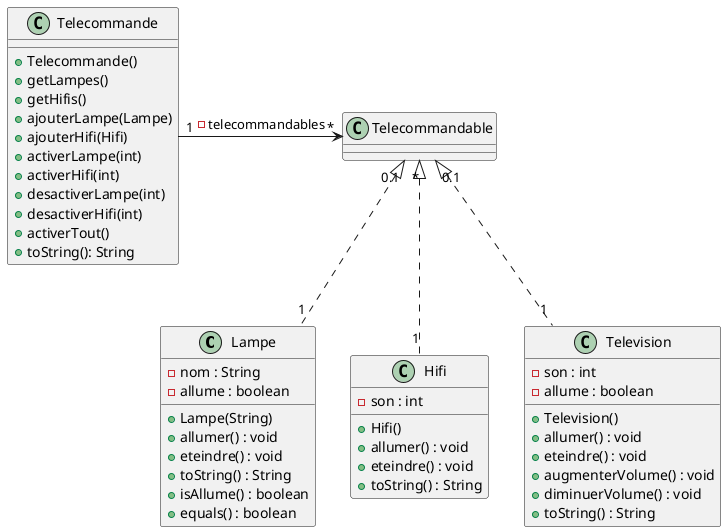 @startuml
'''classes
class Lampe{
-nom : String
-allume : boolean
+Lampe(String)
+allumer() : void
+eteindre() : void
+toString() : String
+isAllume() : boolean
+equals() : boolean
}

class Telecommande{
+ Telecommande()
+ getLampes()
+ getHifis()
+ ajouterLampe(Lampe)
+ ajouterHifi(Hifi)
+ activerLampe(int)
+ activerHifi(int)
+ desactiverLampe(int)
+ desactiverHifi(int)
+ activerTout()
+ toString(): String
}

class Hifi{
-son : int
+Hifi()
+allumer() : void
+eteindre() : void
+toString() : String
}

class Television{
-son : int
-allume : boolean
+Television()
+allumer() : void
+eteindre() : void
+augmenterVolume() : void
+diminuerVolume() : void
+toString() : String
}

'''relations
Telecommande "1" -> "*"Telecommandable: -telecommandables
Hifi "1" .up.|> "*"Telecommandable
Television "1".up.|> "0.1"Telecommandable
Lampe "1".up.|> "0.1"Telecommandable
@enduml